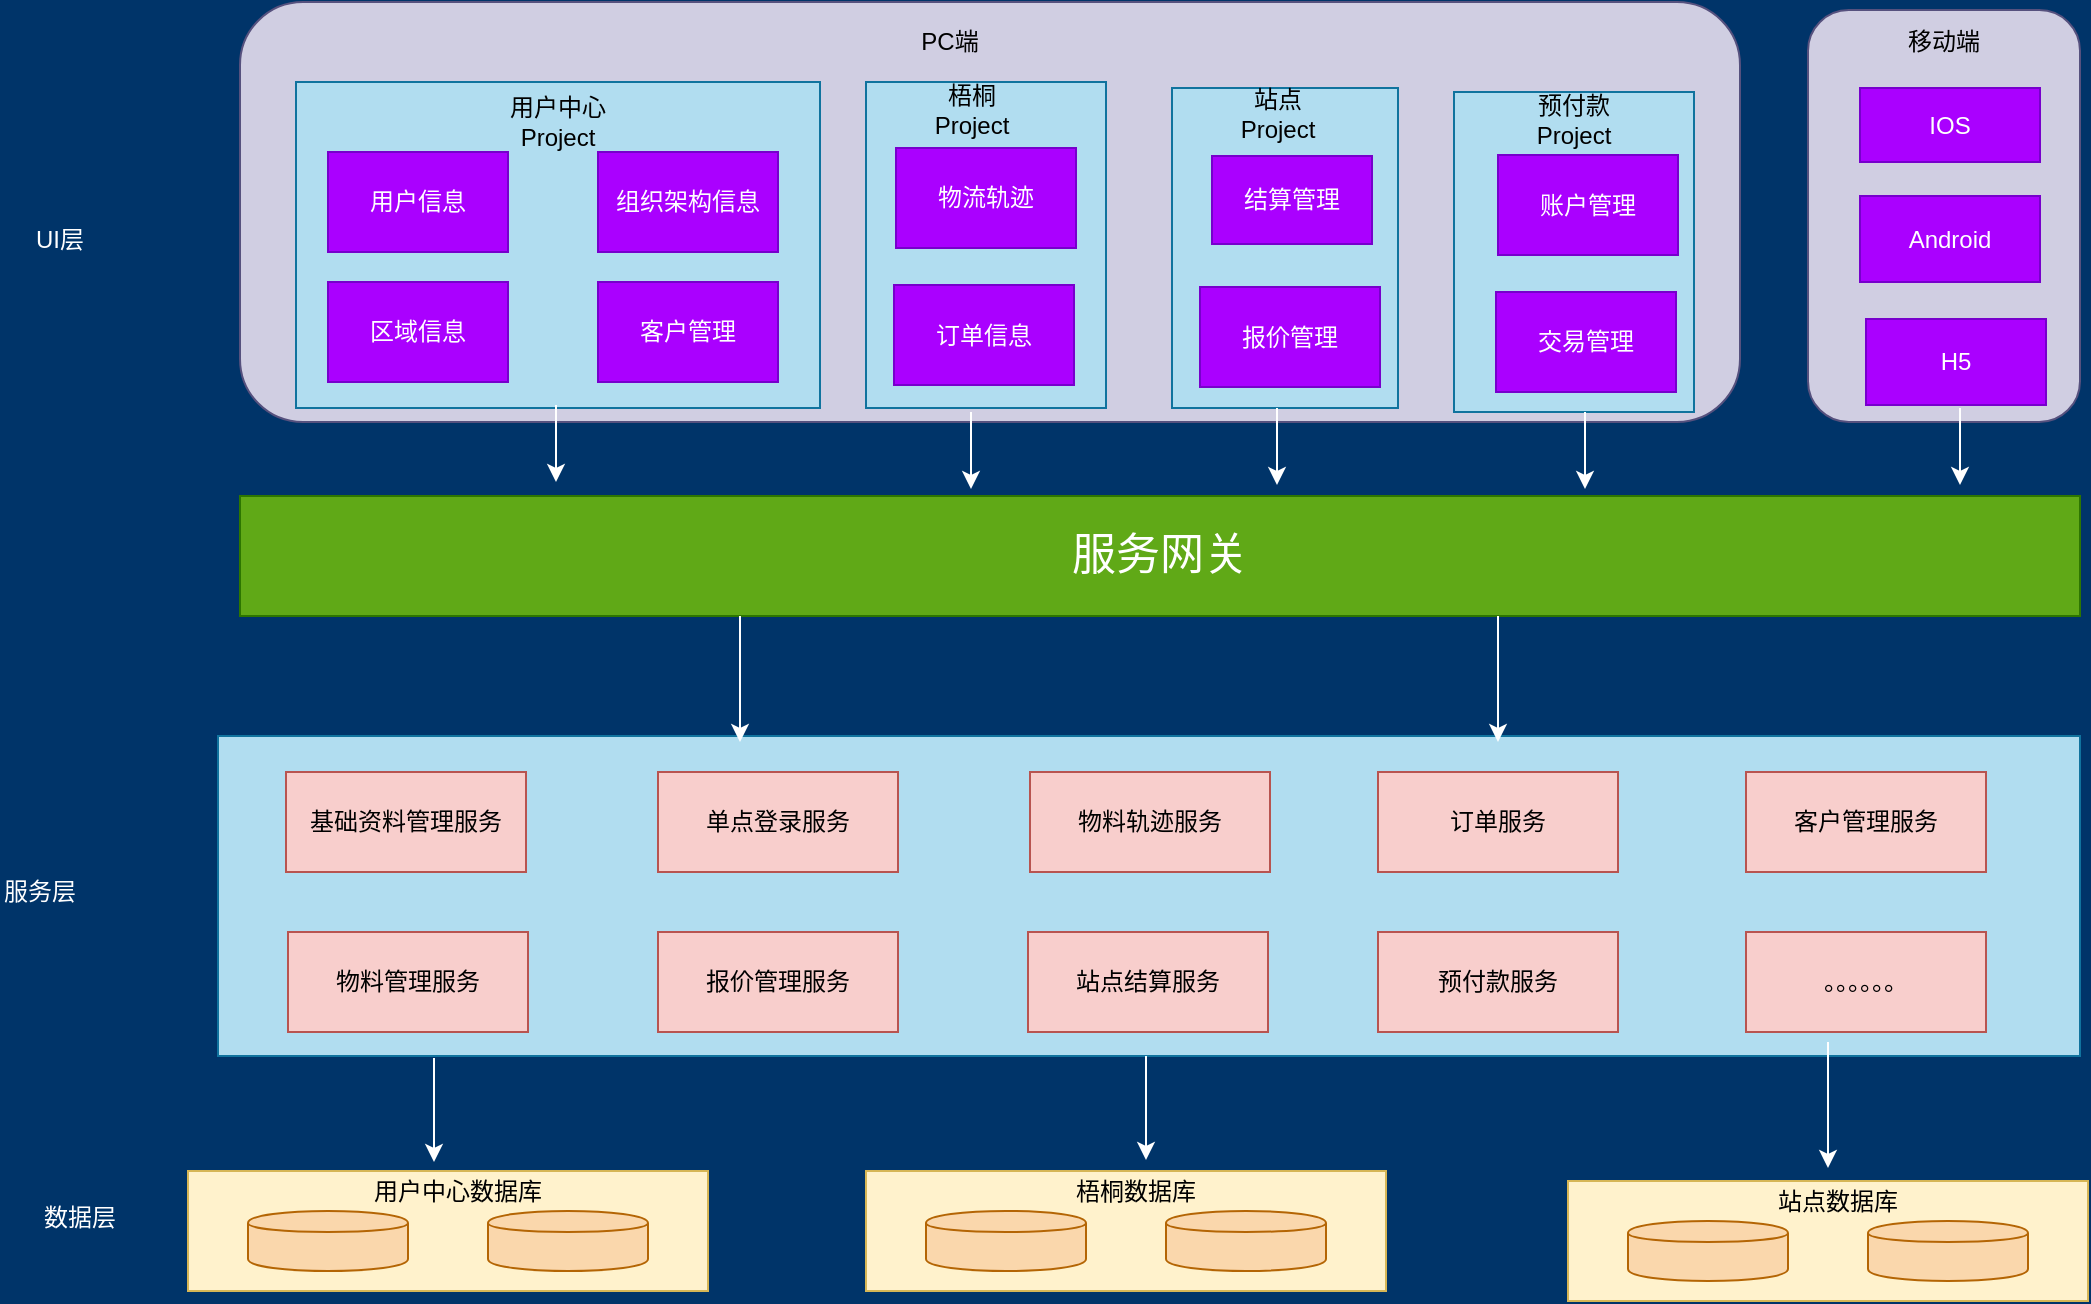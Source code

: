 <mxfile version="10.6.0" type="github"><diagram id="6a731a19-8d31-9384-78a2-239565b7b9f0" name="Page-1"><mxGraphModel dx="1394" dy="772" grid="1" gridSize="10" guides="1" tooltips="1" connect="1" arrows="1" fold="1" page="1" pageScale="1" pageWidth="1169" pageHeight="827" background="#003469" math="0" shadow="0"><root><mxCell id="0"/><mxCell id="1" parent="0"/><mxCell id="MKlANu12RA5tyo1LcvpH-2085" value="" style="rounded=0;whiteSpace=wrap;html=1;fillColor=#fff2cc;strokeColor=#d6b656;" vertex="1" parent="1"><mxGeometry x="144" y="594.5" width="260" height="60" as="geometry"/></mxCell><mxCell id="MKlANu12RA5tyo1LcvpH-2086" value="" style="shape=cylinder;whiteSpace=wrap;html=1;boundedLbl=1;backgroundOutline=1;fillColor=#fad7ac;strokeColor=#b46504;" vertex="1" parent="1"><mxGeometry x="294" y="614.5" width="80" height="30" as="geometry"/></mxCell><mxCell id="MKlANu12RA5tyo1LcvpH-2087" value="" style="shape=cylinder;whiteSpace=wrap;html=1;boundedLbl=1;backgroundOutline=1;fillColor=#fad7ac;strokeColor=#b46504;" vertex="1" parent="1"><mxGeometry x="174" y="614.5" width="80" height="30" as="geometry"/></mxCell><mxCell id="MKlANu12RA5tyo1LcvpH-2088" value="用户中心数据库" style="text;html=1;strokeColor=none;fillColor=none;align=center;verticalAlign=middle;whiteSpace=wrap;rounded=0;" vertex="1" parent="1"><mxGeometry x="234" y="594.5" width="90" height="20" as="geometry"/></mxCell><mxCell id="MKlANu12RA5tyo1LcvpH-2089" value="" style="rounded=0;whiteSpace=wrap;html=1;fillColor=#fff2cc;strokeColor=#d6b656;" vertex="1" parent="1"><mxGeometry x="483" y="594.5" width="260" height="60" as="geometry"/></mxCell><mxCell id="MKlANu12RA5tyo1LcvpH-2090" value="" style="shape=cylinder;whiteSpace=wrap;html=1;boundedLbl=1;backgroundOutline=1;fillColor=#fad7ac;strokeColor=#b46504;" vertex="1" parent="1"><mxGeometry x="633" y="614.5" width="80" height="30" as="geometry"/></mxCell><mxCell id="MKlANu12RA5tyo1LcvpH-2091" value="" style="shape=cylinder;whiteSpace=wrap;html=1;boundedLbl=1;backgroundOutline=1;fillColor=#fad7ac;strokeColor=#b46504;" vertex="1" parent="1"><mxGeometry x="513" y="614.5" width="80" height="30" as="geometry"/></mxCell><mxCell id="MKlANu12RA5tyo1LcvpH-2092" value="梧桐数据库" style="text;html=1;strokeColor=none;fillColor=none;align=center;verticalAlign=middle;whiteSpace=wrap;rounded=0;" vertex="1" parent="1"><mxGeometry x="573" y="594.5" width="90" height="20" as="geometry"/></mxCell><mxCell id="MKlANu12RA5tyo1LcvpH-2093" value="" style="rounded=0;whiteSpace=wrap;html=1;fillColor=#fff2cc;strokeColor=#d6b656;" vertex="1" parent="1"><mxGeometry x="834" y="599.5" width="260" height="60" as="geometry"/></mxCell><mxCell id="MKlANu12RA5tyo1LcvpH-2094" value="" style="shape=cylinder;whiteSpace=wrap;html=1;boundedLbl=1;backgroundOutline=1;fillColor=#fad7ac;strokeColor=#b46504;" vertex="1" parent="1"><mxGeometry x="984" y="619.5" width="80" height="30" as="geometry"/></mxCell><mxCell id="MKlANu12RA5tyo1LcvpH-2095" value="" style="shape=cylinder;whiteSpace=wrap;html=1;boundedLbl=1;backgroundOutline=1;fillColor=#fad7ac;strokeColor=#b46504;" vertex="1" parent="1"><mxGeometry x="864" y="619.5" width="80" height="30" as="geometry"/></mxCell><mxCell id="MKlANu12RA5tyo1LcvpH-2096" value="站点数据库" style="text;html=1;strokeColor=none;fillColor=none;align=center;verticalAlign=middle;whiteSpace=wrap;rounded=0;" vertex="1" parent="1"><mxGeometry x="924" y="599.5" width="90" height="20" as="geometry"/></mxCell><mxCell id="MKlANu12RA5tyo1LcvpH-2097" value="数据层" style="text;html=1;align=center;verticalAlign=middle;whiteSpace=wrap;rounded=0;fontColor=#FFFFFF;" vertex="1" parent="1"><mxGeometry x="70" y="607.5" width="40" height="20" as="geometry"/></mxCell><mxCell id="MKlANu12RA5tyo1LcvpH-2098" value="" style="rounded=0;whiteSpace=wrap;html=1;fillColor=#b1ddf0;strokeColor=#10739e;" vertex="1" parent="1"><mxGeometry x="159" y="377" width="931" height="160" as="geometry"/></mxCell><mxCell id="MKlANu12RA5tyo1LcvpH-2099" value="&lt;font color=&quot;#000000&quot;&gt;基础资料管理服务&lt;/font&gt;" style="rounded=0;whiteSpace=wrap;html=1;fillColor=#f8cecc;strokeColor=#b85450;" vertex="1" parent="1"><mxGeometry x="193" y="395" width="120" height="50" as="geometry"/></mxCell><mxCell id="MKlANu12RA5tyo1LcvpH-2100" value="&lt;font color=&quot;#000000&quot;&gt;单点登录服务&lt;/font&gt;" style="rounded=0;whiteSpace=wrap;html=1;fillColor=#f8cecc;strokeColor=#b85450;" vertex="1" parent="1"><mxGeometry x="379" y="395" width="120" height="50" as="geometry"/></mxCell><mxCell id="MKlANu12RA5tyo1LcvpH-2102" value="&lt;font color=&quot;#000000&quot;&gt;物料轨迹服务&lt;/font&gt;" style="rounded=0;whiteSpace=wrap;html=1;fillColor=#f8cecc;strokeColor=#b85450;" vertex="1" parent="1"><mxGeometry x="565" y="395" width="120" height="50" as="geometry"/></mxCell><mxCell id="MKlANu12RA5tyo1LcvpH-2104" value="&lt;font color=&quot;#000000&quot;&gt;订单服务&lt;/font&gt;" style="rounded=0;whiteSpace=wrap;html=1;fillColor=#f8cecc;strokeColor=#b85450;" vertex="1" parent="1"><mxGeometry x="739" y="395" width="120" height="50" as="geometry"/></mxCell><mxCell id="MKlANu12RA5tyo1LcvpH-2105" value="&lt;font color=&quot;#000000&quot;&gt;客户管理服务&lt;/font&gt;" style="rounded=0;whiteSpace=wrap;html=1;fillColor=#f8cecc;strokeColor=#b85450;" vertex="1" parent="1"><mxGeometry x="923" y="395" width="120" height="50" as="geometry"/></mxCell><mxCell id="MKlANu12RA5tyo1LcvpH-2106" value="&lt;font color=&quot;#000000&quot;&gt;物料管理服务&lt;/font&gt;" style="rounded=0;whiteSpace=wrap;html=1;fillColor=#f8cecc;strokeColor=#b85450;" vertex="1" parent="1"><mxGeometry x="194" y="475" width="120" height="50" as="geometry"/></mxCell><mxCell id="MKlANu12RA5tyo1LcvpH-2107" value="&lt;font color=&quot;#000000&quot;&gt;报价管理服务&lt;/font&gt;" style="rounded=0;whiteSpace=wrap;html=1;fillColor=#f8cecc;strokeColor=#b85450;" vertex="1" parent="1"><mxGeometry x="379" y="475" width="120" height="50" as="geometry"/></mxCell><mxCell id="MKlANu12RA5tyo1LcvpH-2108" value="&lt;font color=&quot;#000000&quot;&gt;站点结算服务&lt;/font&gt;" style="rounded=0;whiteSpace=wrap;html=1;fillColor=#f8cecc;strokeColor=#b85450;" vertex="1" parent="1"><mxGeometry x="564" y="475" width="120" height="50" as="geometry"/></mxCell><mxCell id="MKlANu12RA5tyo1LcvpH-2109" value="&lt;font color=&quot;#000000&quot;&gt;预付款服务&lt;/font&gt;" style="rounded=0;whiteSpace=wrap;html=1;fillColor=#f8cecc;strokeColor=#b85450;" vertex="1" parent="1"><mxGeometry x="739" y="475" width="120" height="50" as="geometry"/></mxCell><mxCell id="MKlANu12RA5tyo1LcvpH-2110" value="&lt;font color=&quot;#000000&quot;&gt;。。。。。。&lt;/font&gt;" style="rounded=0;whiteSpace=wrap;html=1;fillColor=#f8cecc;strokeColor=#b85450;" vertex="1" parent="1"><mxGeometry x="923" y="475" width="120" height="50" as="geometry"/></mxCell><mxCell id="MKlANu12RA5tyo1LcvpH-2111" value="服务层" style="text;html=1;align=center;verticalAlign=middle;whiteSpace=wrap;rounded=0;fontColor=#FFFFFF;" vertex="1" parent="1"><mxGeometry x="50" y="445" width="40" height="20" as="geometry"/></mxCell><mxCell id="MKlANu12RA5tyo1LcvpH-2112" value="&lt;font style=&quot;font-size: 22px&quot;&gt;服务网关&lt;/font&gt;" style="rounded=0;whiteSpace=wrap;html=1;fontColor=#ffffff;fillColor=#60a917;strokeColor=#2D7600;" vertex="1" parent="1"><mxGeometry x="170" y="257" width="920" height="60" as="geometry"/></mxCell><mxCell id="MKlANu12RA5tyo1LcvpH-2113" value="" style="rounded=1;whiteSpace=wrap;html=1;fillColor=#d0cee2;strokeColor=#56517e;" vertex="1" parent="1"><mxGeometry x="170" y="10" width="750" height="210" as="geometry"/></mxCell><mxCell id="MKlANu12RA5tyo1LcvpH-2114" value="&lt;font color=&quot;#000000&quot;&gt;PC端&lt;/font&gt;" style="text;html=1;strokeColor=none;fillColor=none;align=center;verticalAlign=middle;whiteSpace=wrap;rounded=0;fontColor=#FFFFFF;" vertex="1" parent="1"><mxGeometry x="505" y="20" width="40" height="20" as="geometry"/></mxCell><mxCell id="MKlANu12RA5tyo1LcvpH-2116" value="" style="rounded=0;whiteSpace=wrap;html=1;fillColor=#b1ddf0;strokeColor=#10739e;" vertex="1" parent="1"><mxGeometry x="198" y="50" width="262" height="163" as="geometry"/></mxCell><mxCell id="MKlANu12RA5tyo1LcvpH-2117" value="用户信息" style="rounded=0;whiteSpace=wrap;html=1;fillColor=#aa00ff;strokeColor=#7700CC;fontColor=#ffffff;" vertex="1" parent="1"><mxGeometry x="214" y="85" width="90" height="50" as="geometry"/></mxCell><mxCell id="MKlANu12RA5tyo1LcvpH-2118" value="组织架构信息" style="rounded=0;whiteSpace=wrap;html=1;fillColor=#aa00ff;strokeColor=#7700CC;fontColor=#ffffff;" vertex="1" parent="1"><mxGeometry x="349" y="85" width="90" height="50" as="geometry"/></mxCell><mxCell id="MKlANu12RA5tyo1LcvpH-2119" value="区域信息" style="rounded=0;whiteSpace=wrap;html=1;fillColor=#aa00ff;strokeColor=#7700CC;fontColor=#ffffff;" vertex="1" parent="1"><mxGeometry x="214" y="150" width="90" height="50" as="geometry"/></mxCell><mxCell id="MKlANu12RA5tyo1LcvpH-2120" value="客户管理" style="rounded=0;whiteSpace=wrap;html=1;fillColor=#aa00ff;strokeColor=#7700CC;fontColor=#ffffff;" vertex="1" parent="1"><mxGeometry x="349" y="150" width="90" height="50" as="geometry"/></mxCell><mxCell id="MKlANu12RA5tyo1LcvpH-2122" value="&lt;font color=&quot;#000000&quot;&gt;用户中心&lt;br&gt;Project&lt;/font&gt;&lt;br&gt;" style="text;html=1;strokeColor=none;fillColor=none;align=center;verticalAlign=middle;whiteSpace=wrap;rounded=0;fontColor=#FFFFFF;" vertex="1" parent="1"><mxGeometry x="301" y="60" width="56" height="20" as="geometry"/></mxCell><mxCell id="MKlANu12RA5tyo1LcvpH-2123" value="" style="rounded=0;whiteSpace=wrap;html=1;fillColor=#b1ddf0;strokeColor=#10739e;" vertex="1" parent="1"><mxGeometry x="483" y="50" width="120" height="163" as="geometry"/></mxCell><mxCell id="MKlANu12RA5tyo1LcvpH-2125" value="&lt;font color=&quot;#000000&quot;&gt;梧桐&lt;br&gt;Project&lt;/font&gt;&lt;br&gt;" style="text;html=1;strokeColor=none;fillColor=none;align=center;verticalAlign=middle;whiteSpace=wrap;rounded=0;fontColor=#FFFFFF;" vertex="1" parent="1"><mxGeometry x="508" y="53.5" width="56" height="20" as="geometry"/></mxCell><mxCell id="MKlANu12RA5tyo1LcvpH-2126" value="物流轨迹" style="rounded=0;whiteSpace=wrap;html=1;fillColor=#aa00ff;strokeColor=#7700CC;fontColor=#ffffff;" vertex="1" parent="1"><mxGeometry x="498" y="83" width="90" height="50" as="geometry"/></mxCell><mxCell id="MKlANu12RA5tyo1LcvpH-2128" value="订单信息" style="rounded=0;whiteSpace=wrap;html=1;fillColor=#aa00ff;strokeColor=#7700CC;fontColor=#ffffff;" vertex="1" parent="1"><mxGeometry x="497" y="151.5" width="90" height="50" as="geometry"/></mxCell><mxCell id="MKlANu12RA5tyo1LcvpH-2131" value="" style="rounded=0;whiteSpace=wrap;html=1;fillColor=#b1ddf0;strokeColor=#10739e;" vertex="1" parent="1"><mxGeometry x="636" y="53" width="113" height="160" as="geometry"/></mxCell><mxCell id="MKlANu12RA5tyo1LcvpH-2132" value="结算管理" style="rounded=0;whiteSpace=wrap;html=1;fillColor=#aa00ff;strokeColor=#7700CC;fontColor=#ffffff;" vertex="1" parent="1"><mxGeometry x="656" y="87" width="80" height="44" as="geometry"/></mxCell><mxCell id="MKlANu12RA5tyo1LcvpH-2133" value="报价管理" style="rounded=0;whiteSpace=wrap;html=1;fillColor=#aa00ff;strokeColor=#7700CC;fontColor=#ffffff;" vertex="1" parent="1"><mxGeometry x="650" y="152.5" width="90" height="50" as="geometry"/></mxCell><mxCell id="MKlANu12RA5tyo1LcvpH-2134" value="&lt;font color=&quot;#000000&quot;&gt;站点&lt;br&gt;Project&lt;/font&gt;&lt;br&gt;" style="text;html=1;strokeColor=none;fillColor=none;align=center;verticalAlign=middle;whiteSpace=wrap;rounded=0;fontColor=#FFFFFF;" vertex="1" parent="1"><mxGeometry x="661" y="56" width="56" height="20" as="geometry"/></mxCell><mxCell id="MKlANu12RA5tyo1LcvpH-2135" value="" style="rounded=0;whiteSpace=wrap;html=1;fillColor=#b1ddf0;strokeColor=#10739e;" vertex="1" parent="1"><mxGeometry x="777" y="55" width="120" height="160" as="geometry"/></mxCell><mxCell id="MKlANu12RA5tyo1LcvpH-2136" value="&lt;span&gt;账户管理&lt;/span&gt;" style="rounded=0;whiteSpace=wrap;html=1;fillColor=#aa00ff;strokeColor=#7700CC;fontColor=#ffffff;" vertex="1" parent="1"><mxGeometry x="799" y="86.5" width="90" height="50" as="geometry"/></mxCell><mxCell id="MKlANu12RA5tyo1LcvpH-2137" value="交易管理" style="rounded=0;whiteSpace=wrap;html=1;fillColor=#aa00ff;strokeColor=#7700CC;fontColor=#ffffff;" vertex="1" parent="1"><mxGeometry x="798" y="155" width="90" height="50" as="geometry"/></mxCell><mxCell id="MKlANu12RA5tyo1LcvpH-2138" value="&lt;font color=&quot;#000000&quot;&gt;预付款&lt;br&gt;Project&lt;/font&gt;&lt;br&gt;" style="text;html=1;strokeColor=none;fillColor=none;align=center;verticalAlign=middle;whiteSpace=wrap;rounded=0;fontColor=#FFFFFF;" vertex="1" parent="1"><mxGeometry x="809" y="58.5" width="56" height="20" as="geometry"/></mxCell><mxCell id="MKlANu12RA5tyo1LcvpH-2140" value="" style="rounded=1;whiteSpace=wrap;html=1;fillColor=#d0cee2;strokeColor=#56517e;" vertex="1" parent="1"><mxGeometry x="954" y="14" width="136" height="206" as="geometry"/></mxCell><mxCell id="MKlANu12RA5tyo1LcvpH-2141" value="&lt;font color=&quot;#000000&quot;&gt;移动端&lt;/font&gt;" style="text;html=1;strokeColor=none;fillColor=none;align=center;verticalAlign=middle;whiteSpace=wrap;rounded=0;fontColor=#FFFFFF;" vertex="1" parent="1"><mxGeometry x="1002" y="20" width="40" height="20" as="geometry"/></mxCell><mxCell id="MKlANu12RA5tyo1LcvpH-2142" value="IOS" style="rounded=0;whiteSpace=wrap;html=1;fontColor=#ffffff;fillColor=#aa00ff;strokeColor=#7700CC;" vertex="1" parent="1"><mxGeometry x="980" y="53" width="90" height="37" as="geometry"/></mxCell><mxCell id="MKlANu12RA5tyo1LcvpH-2143" value="Android" style="rounded=0;whiteSpace=wrap;html=1;fontColor=#ffffff;fillColor=#aa00ff;strokeColor=#7700CC;" vertex="1" parent="1"><mxGeometry x="980" y="107" width="90" height="43" as="geometry"/></mxCell><mxCell id="MKlANu12RA5tyo1LcvpH-2144" value="H5" style="rounded=0;whiteSpace=wrap;html=1;fontColor=#ffffff;fillColor=#aa00ff;strokeColor=#7700CC;" vertex="1" parent="1"><mxGeometry x="983" y="168.5" width="90" height="43" as="geometry"/></mxCell><mxCell id="MKlANu12RA5tyo1LcvpH-2145" value="" style="endArrow=classic;html=1;fontColor=#FFFFFF;strokeColor=#FFFFFF;exitX=0.076;exitY=1.006;exitDx=0;exitDy=0;exitPerimeter=0;" edge="1" parent="1"><mxGeometry width="50" height="50" relative="1" as="geometry"><mxPoint x="267" y="538" as="sourcePoint"/><mxPoint x="267" y="590" as="targetPoint"/></mxGeometry></mxCell><mxCell id="MKlANu12RA5tyo1LcvpH-2149" value="" style="endArrow=classic;html=1;fontColor=#FFFFFF;strokeColor=#FFFFFF;exitX=0.076;exitY=1.006;exitDx=0;exitDy=0;exitPerimeter=0;" edge="1" parent="1"><mxGeometry width="50" height="50" relative="1" as="geometry"><mxPoint x="623" y="537" as="sourcePoint"/><mxPoint x="623" y="589" as="targetPoint"/></mxGeometry></mxCell><mxCell id="MKlANu12RA5tyo1LcvpH-2150" value="" style="endArrow=classic;html=1;fontColor=#FFFFFF;strokeColor=#FFFFFF;" edge="1" parent="1"><mxGeometry width="50" height="50" relative="1" as="geometry"><mxPoint x="964" y="530" as="sourcePoint"/><mxPoint x="964" y="593" as="targetPoint"/></mxGeometry></mxCell><mxCell id="MKlANu12RA5tyo1LcvpH-2151" value="" style="endArrow=classic;html=1;fontColor=#FFFFFF;strokeColor=#FFFFFF;" edge="1" parent="1"><mxGeometry width="50" height="50" relative="1" as="geometry"><mxPoint x="420" y="317" as="sourcePoint"/><mxPoint x="420" y="380" as="targetPoint"/></mxGeometry></mxCell><mxCell id="MKlANu12RA5tyo1LcvpH-2152" value="" style="endArrow=classic;html=1;fontColor=#FFFFFF;strokeColor=#FFFFFF;" edge="1" parent="1"><mxGeometry width="50" height="50" relative="1" as="geometry"><mxPoint x="799" y="317" as="sourcePoint"/><mxPoint x="799" y="380" as="targetPoint"/></mxGeometry></mxCell><mxCell id="MKlANu12RA5tyo1LcvpH-2153" value="" style="endArrow=classic;html=1;fontColor=#FFFFFF;strokeColor=#FFFFFF;" edge="1" parent="1"><mxGeometry width="50" height="50" relative="1" as="geometry"><mxPoint x="328" y="211.5" as="sourcePoint"/><mxPoint x="328" y="250" as="targetPoint"/></mxGeometry></mxCell><mxCell id="MKlANu12RA5tyo1LcvpH-2154" value="" style="endArrow=classic;html=1;fontColor=#FFFFFF;strokeColor=#FFFFFF;" edge="1" parent="1"><mxGeometry width="50" height="50" relative="1" as="geometry"><mxPoint x="535.5" y="215" as="sourcePoint"/><mxPoint x="535.5" y="253.5" as="targetPoint"/></mxGeometry></mxCell><mxCell id="MKlANu12RA5tyo1LcvpH-2155" value="" style="endArrow=classic;html=1;fontColor=#FFFFFF;strokeColor=#FFFFFF;" edge="1" parent="1"><mxGeometry width="50" height="50" relative="1" as="geometry"><mxPoint x="688.5" y="213" as="sourcePoint"/><mxPoint x="688.5" y="251.5" as="targetPoint"/></mxGeometry></mxCell><mxCell id="MKlANu12RA5tyo1LcvpH-2156" value="" style="endArrow=classic;html=1;fontColor=#FFFFFF;strokeColor=#FFFFFF;" edge="1" parent="1"><mxGeometry width="50" height="50" relative="1" as="geometry"><mxPoint x="842.5" y="215" as="sourcePoint"/><mxPoint x="842.5" y="253.5" as="targetPoint"/></mxGeometry></mxCell><mxCell id="MKlANu12RA5tyo1LcvpH-2157" value="" style="endArrow=classic;html=1;fontColor=#FFFFFF;strokeColor=#FFFFFF;" edge="1" parent="1"><mxGeometry width="50" height="50" relative="1" as="geometry"><mxPoint x="1030" y="213" as="sourcePoint"/><mxPoint x="1030" y="251.5" as="targetPoint"/></mxGeometry></mxCell><mxCell id="MKlANu12RA5tyo1LcvpH-2158" value="UI层" style="text;html=1;align=center;verticalAlign=middle;whiteSpace=wrap;rounded=0;fontColor=#FFFFFF;" vertex="1" parent="1"><mxGeometry x="60" y="118.5" width="40" height="20" as="geometry"/></mxCell></root></mxGraphModel></diagram></mxfile>